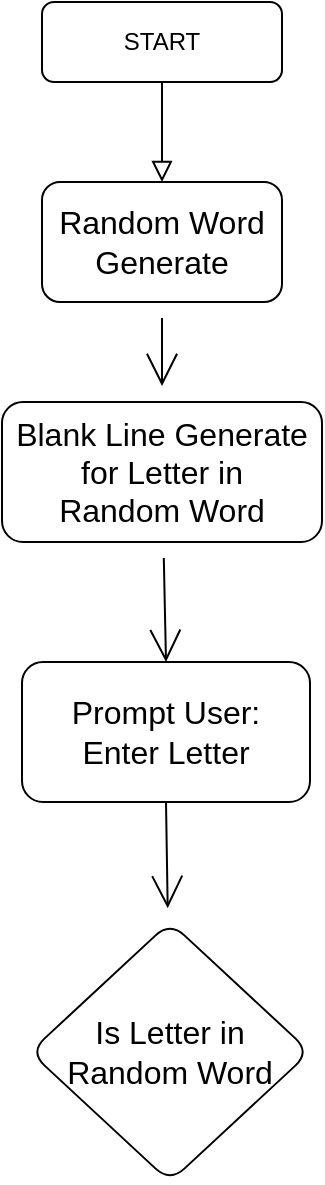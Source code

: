 <mxfile version="20.7.4" type="github">
  <diagram id="C5RBs43oDa-KdzZeNtuy" name="Page-1">
    <mxGraphModel dx="504" dy="751" grid="1" gridSize="10" guides="1" tooltips="1" connect="1" arrows="1" fold="1" page="1" pageScale="1" pageWidth="827" pageHeight="1169" math="0" shadow="0">
      <root>
        <mxCell id="WIyWlLk6GJQsqaUBKTNV-0" />
        <mxCell id="WIyWlLk6GJQsqaUBKTNV-1" parent="WIyWlLk6GJQsqaUBKTNV-0" />
        <mxCell id="WIyWlLk6GJQsqaUBKTNV-2" value="" style="rounded=0;html=1;jettySize=auto;orthogonalLoop=1;fontSize=11;endArrow=block;endFill=0;endSize=8;strokeWidth=1;shadow=0;labelBackgroundColor=none;edgeStyle=orthogonalEdgeStyle;entryX=0.5;entryY=0;entryDx=0;entryDy=0;" parent="WIyWlLk6GJQsqaUBKTNV-1" source="WIyWlLk6GJQsqaUBKTNV-3" target="bZgQkgXRjN2bV9j6nTZj-0" edge="1">
          <mxGeometry relative="1" as="geometry">
            <mxPoint x="220" y="170" as="targetPoint" />
          </mxGeometry>
        </mxCell>
        <mxCell id="WIyWlLk6GJQsqaUBKTNV-3" value="START" style="rounded=1;whiteSpace=wrap;html=1;fontSize=12;glass=0;strokeWidth=1;shadow=0;" parent="WIyWlLk6GJQsqaUBKTNV-1" vertex="1">
          <mxGeometry x="354" y="80" width="120" height="40" as="geometry" />
        </mxCell>
        <mxCell id="bZgQkgXRjN2bV9j6nTZj-2" value="" style="edgeStyle=none;curved=1;rounded=0;orthogonalLoop=1;jettySize=auto;html=1;fontSize=12;endArrow=open;startSize=14;endSize=14;sourcePerimeterSpacing=8;targetPerimeterSpacing=8;" edge="1" parent="WIyWlLk6GJQsqaUBKTNV-1" source="bZgQkgXRjN2bV9j6nTZj-0" target="bZgQkgXRjN2bV9j6nTZj-1">
          <mxGeometry relative="1" as="geometry" />
        </mxCell>
        <mxCell id="bZgQkgXRjN2bV9j6nTZj-0" value="Random Word Generate" style="rounded=1;whiteSpace=wrap;html=1;fontSize=16;" vertex="1" parent="WIyWlLk6GJQsqaUBKTNV-1">
          <mxGeometry x="354" y="170" width="120" height="60" as="geometry" />
        </mxCell>
        <mxCell id="bZgQkgXRjN2bV9j6nTZj-7" value="" style="edgeStyle=none;curved=1;rounded=0;orthogonalLoop=1;jettySize=auto;html=1;fontSize=12;endArrow=open;startSize=14;endSize=14;sourcePerimeterSpacing=8;targetPerimeterSpacing=8;entryX=0.5;entryY=0;entryDx=0;entryDy=0;" edge="1" parent="WIyWlLk6GJQsqaUBKTNV-1" source="bZgQkgXRjN2bV9j6nTZj-1" target="bZgQkgXRjN2bV9j6nTZj-10">
          <mxGeometry relative="1" as="geometry">
            <mxPoint x="414" y="382" as="targetPoint" />
          </mxGeometry>
        </mxCell>
        <mxCell id="bZgQkgXRjN2bV9j6nTZj-1" value="Blank Line Generate for Letter in &lt;br&gt;Random Word" style="whiteSpace=wrap;html=1;fontSize=16;rounded=1;" vertex="1" parent="WIyWlLk6GJQsqaUBKTNV-1">
          <mxGeometry x="334" y="280" width="160" height="70" as="geometry" />
        </mxCell>
        <mxCell id="bZgQkgXRjN2bV9j6nTZj-9" value="" style="edgeStyle=none;curved=1;rounded=0;orthogonalLoop=1;jettySize=auto;html=1;fontSize=12;endArrow=open;startSize=14;endSize=14;sourcePerimeterSpacing=8;targetPerimeterSpacing=8;exitX=0.5;exitY=1;exitDx=0;exitDy=0;" edge="1" parent="WIyWlLk6GJQsqaUBKTNV-1" source="bZgQkgXRjN2bV9j6nTZj-10" target="bZgQkgXRjN2bV9j6nTZj-8">
          <mxGeometry relative="1" as="geometry">
            <mxPoint x="414" y="528" as="sourcePoint" />
          </mxGeometry>
        </mxCell>
        <mxCell id="bZgQkgXRjN2bV9j6nTZj-8" value="Is Letter in&lt;br&gt;Random Word" style="rhombus;whiteSpace=wrap;html=1;fontSize=16;rounded=1;" vertex="1" parent="WIyWlLk6GJQsqaUBKTNV-1">
          <mxGeometry x="348" y="540" width="140" height="130" as="geometry" />
        </mxCell>
        <mxCell id="bZgQkgXRjN2bV9j6nTZj-10" value="Prompt User:&lt;br&gt;Enter Letter" style="whiteSpace=wrap;html=1;fontSize=16;rounded=1;" vertex="1" parent="WIyWlLk6GJQsqaUBKTNV-1">
          <mxGeometry x="344" y="410" width="144" height="70" as="geometry" />
        </mxCell>
      </root>
    </mxGraphModel>
  </diagram>
</mxfile>
